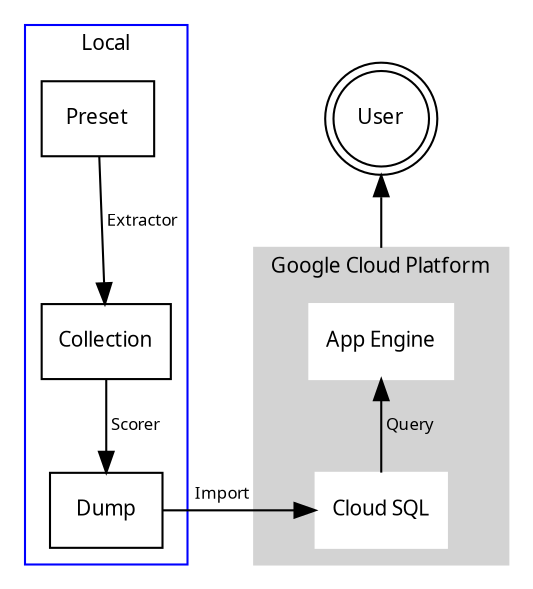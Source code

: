 digraph G {
  graph [fontsize=10 fontname="Verdana" compound=true];
  node [shape=rect fontsize=10 fontname="Verdana"];
  edge [fontsize=8 fontname="Verdana"];

  newrank=true;

  subgraph cluster0 {
    label="Local";
    color=blue;
    "Preset" -> "Collection" [label=" Extractor"]
    "Collection" -> "Dump" [label=" Scorer"]
  }

  subgraph cluster1 {
    label="Google Cloud Platform";
    style=filled;
    color=lightgrey;
    node [style=filled,color=white];
    "Cloud SQL" -> "App Engine" [label=" Query"]
  }

  {
    rank=same
    "Dump" -> "Cloud SQL" [label="   Import          "]
  }

  {
    rank=same
    "Collection", "App Engine"
  }

  {
    rank=same
    "Preset";
    "User";
  }

  "User" [shape=doublecircle]
  "App Engine" -> "User" [ltail=cluster1]

}
